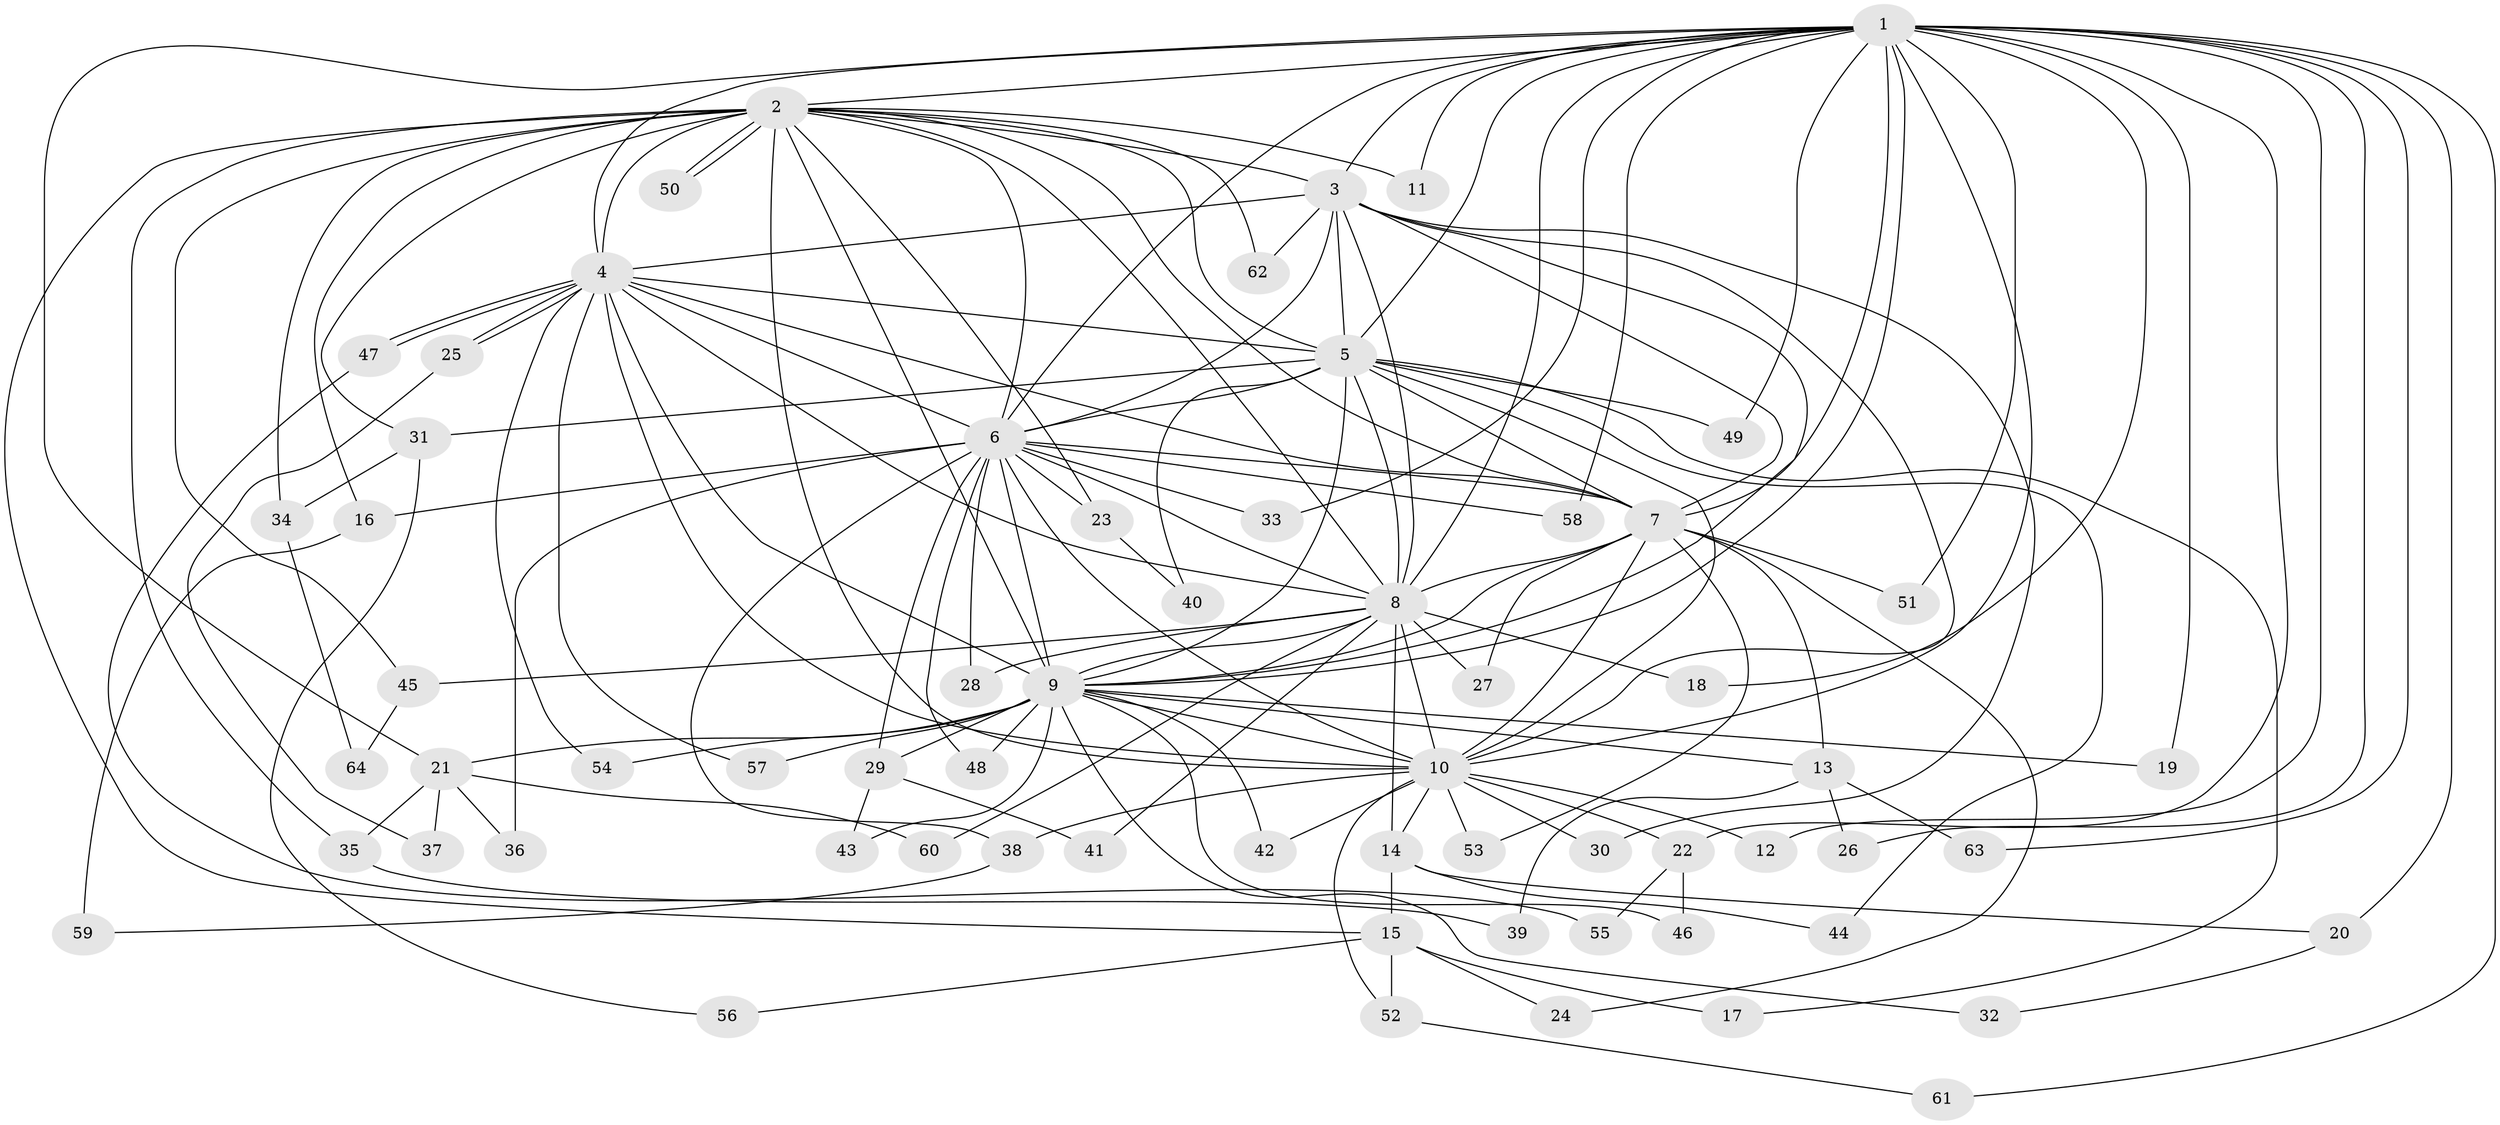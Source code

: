 // Generated by graph-tools (version 1.1) at 2025/11/02/27/25 16:11:06]
// undirected, 64 vertices, 153 edges
graph export_dot {
graph [start="1"]
  node [color=gray90,style=filled];
  1;
  2;
  3;
  4;
  5;
  6;
  7;
  8;
  9;
  10;
  11;
  12;
  13;
  14;
  15;
  16;
  17;
  18;
  19;
  20;
  21;
  22;
  23;
  24;
  25;
  26;
  27;
  28;
  29;
  30;
  31;
  32;
  33;
  34;
  35;
  36;
  37;
  38;
  39;
  40;
  41;
  42;
  43;
  44;
  45;
  46;
  47;
  48;
  49;
  50;
  51;
  52;
  53;
  54;
  55;
  56;
  57;
  58;
  59;
  60;
  61;
  62;
  63;
  64;
  1 -- 2;
  1 -- 3;
  1 -- 4;
  1 -- 5;
  1 -- 6;
  1 -- 7;
  1 -- 8;
  1 -- 9;
  1 -- 10;
  1 -- 11;
  1 -- 12;
  1 -- 18;
  1 -- 19;
  1 -- 20;
  1 -- 21;
  1 -- 22;
  1 -- 26;
  1 -- 33;
  1 -- 49;
  1 -- 51;
  1 -- 58;
  1 -- 61;
  1 -- 63;
  2 -- 3;
  2 -- 4;
  2 -- 5;
  2 -- 6;
  2 -- 7;
  2 -- 8;
  2 -- 9;
  2 -- 10;
  2 -- 11;
  2 -- 15;
  2 -- 16;
  2 -- 23;
  2 -- 31;
  2 -- 34;
  2 -- 35;
  2 -- 45;
  2 -- 50;
  2 -- 50;
  2 -- 62;
  3 -- 4;
  3 -- 5;
  3 -- 6;
  3 -- 7;
  3 -- 8;
  3 -- 9;
  3 -- 10;
  3 -- 30;
  3 -- 62;
  4 -- 5;
  4 -- 6;
  4 -- 7;
  4 -- 8;
  4 -- 9;
  4 -- 10;
  4 -- 25;
  4 -- 25;
  4 -- 47;
  4 -- 47;
  4 -- 54;
  4 -- 57;
  5 -- 6;
  5 -- 7;
  5 -- 8;
  5 -- 9;
  5 -- 10;
  5 -- 17;
  5 -- 31;
  5 -- 40;
  5 -- 44;
  5 -- 49;
  6 -- 7;
  6 -- 8;
  6 -- 9;
  6 -- 10;
  6 -- 16;
  6 -- 23;
  6 -- 28;
  6 -- 29;
  6 -- 33;
  6 -- 36;
  6 -- 38;
  6 -- 48;
  6 -- 58;
  7 -- 8;
  7 -- 9;
  7 -- 10;
  7 -- 13;
  7 -- 24;
  7 -- 27;
  7 -- 51;
  7 -- 53;
  8 -- 9;
  8 -- 10;
  8 -- 14;
  8 -- 18;
  8 -- 27;
  8 -- 28;
  8 -- 41;
  8 -- 45;
  8 -- 60;
  9 -- 10;
  9 -- 13;
  9 -- 19;
  9 -- 21;
  9 -- 29;
  9 -- 32;
  9 -- 42;
  9 -- 43;
  9 -- 46;
  9 -- 48;
  9 -- 54;
  9 -- 57;
  10 -- 12;
  10 -- 14;
  10 -- 22;
  10 -- 30;
  10 -- 38;
  10 -- 42;
  10 -- 52;
  10 -- 53;
  13 -- 26;
  13 -- 39;
  13 -- 63;
  14 -- 15;
  14 -- 20;
  14 -- 44;
  15 -- 17;
  15 -- 24;
  15 -- 52;
  15 -- 56;
  16 -- 59;
  20 -- 32;
  21 -- 35;
  21 -- 36;
  21 -- 37;
  21 -- 60;
  22 -- 46;
  22 -- 55;
  23 -- 40;
  25 -- 37;
  29 -- 41;
  29 -- 43;
  31 -- 34;
  31 -- 56;
  34 -- 64;
  35 -- 39;
  38 -- 59;
  45 -- 64;
  47 -- 55;
  52 -- 61;
}
